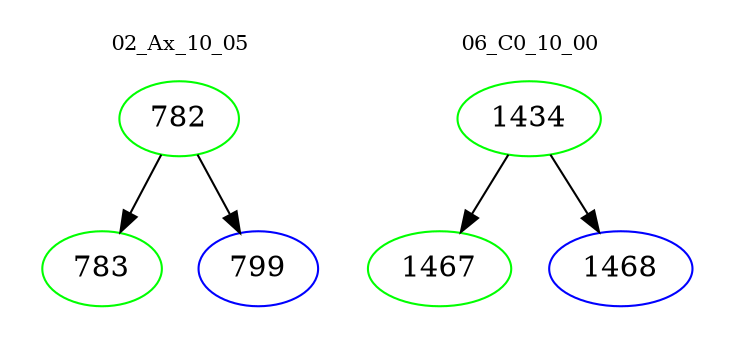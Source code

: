 digraph{
subgraph cluster_0 {
color = white
label = "02_Ax_10_05";
fontsize=10;
T0_782 [label="782", color="green"]
T0_782 -> T0_783 [color="black"]
T0_783 [label="783", color="green"]
T0_782 -> T0_799 [color="black"]
T0_799 [label="799", color="blue"]
}
subgraph cluster_1 {
color = white
label = "06_C0_10_00";
fontsize=10;
T1_1434 [label="1434", color="green"]
T1_1434 -> T1_1467 [color="black"]
T1_1467 [label="1467", color="green"]
T1_1434 -> T1_1468 [color="black"]
T1_1468 [label="1468", color="blue"]
}
}

